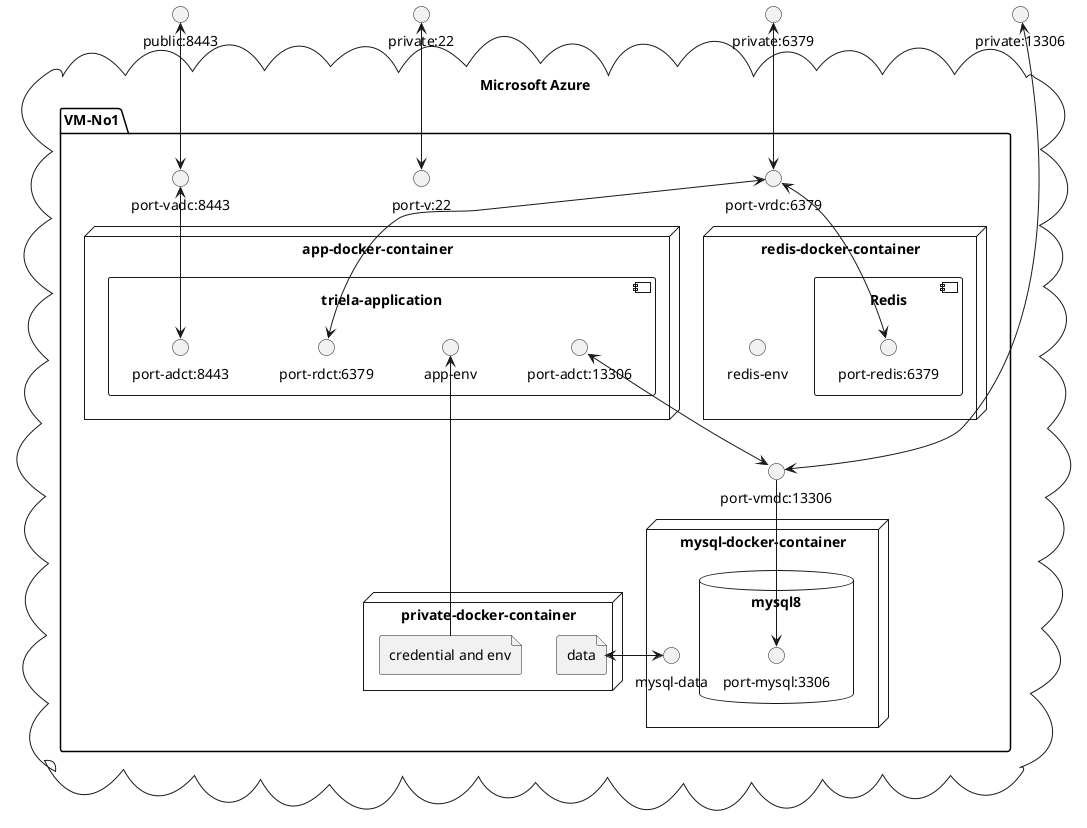 @startuml

() "public:8443"
() "private:22"
() "private:13306"
() "private:6379"

cloud "Microsoft Azure" {
    package "VM-No1" {

    () "port-vmdc:13306"
    () "port-vadc:8443"
    () "port-vrdc:6379"
    () "port-v:22"

    node "mysql-docker-container" {
        database "mysql8" {
            () "port-mysql:3306"
        }
        () "mysql-data"
    }

    node "app-docker-container" {

        component "triela-application"{
            () "port-adct:13306"
            () "port-rdct:6379"
            () "port-adct:8443"

            () "app-env"
        }
    }

    node "redis-docker-container" {
        () "redis-env"
        component "Redis" {
            () "port-redis:6379"
        }
    }

    node "private-docker-container" {
        file "credential and env"
        file "data"
    }
}

[public:8443] <--> [port-vadc:8443]
[private:13306] <----> [port-vmdc:13306]
[private:22] <--> [port-v:22]
[private:6379] <--> [port-vrdc:6379]

[port-vrdc:6379] <--> [port-rdct:6379]

[port-adct:13306] <--> [port-vmdc:13306]

[port-vadc:8443] <--> [port-adct:8443]
[port-vrdc:6379] <--> [port-redis:6379]

[port-vmdc:13306] --> [port-mysql:3306]

[credential and env] -up-> [app-env]
[data] <->[mysql-data]

@enduml
